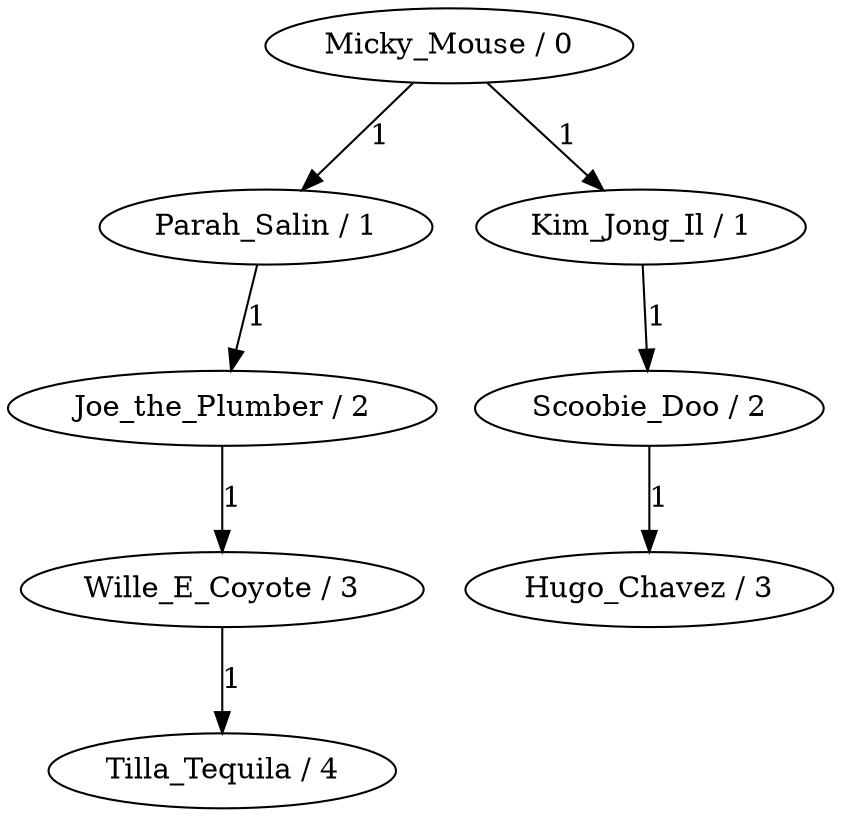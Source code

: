 digraph G {

Micky_Mouse [label="Micky_Mouse / 0"]
Parah_Salin [label="Parah_Salin / 1"]
Joe_the_Plumber [label="Joe_the_Plumber / 2"]
Wille_E_Coyote [label="Wille_E_Coyote / 3"]
Tilla_Tequila [label="Tilla_Tequila / 4"]
Kim_Jong_Il [label="Kim_Jong_Il / 1"]
Scoobie_Doo [label="Scoobie_Doo / 2"]
Hugo_Chavez [label="Hugo_Chavez / 3"]

Micky_Mouse -> Parah_Salin [ label = "1"]
Micky_Mouse -> Kim_Jong_Il [ label = "1"]
Parah_Salin -> Joe_the_Plumber [ label = "1"]
Joe_the_Plumber -> Wille_E_Coyote [ label = "1"]
Wille_E_Coyote -> Tilla_Tequila [ label = "1"]
Kim_Jong_Il -> Scoobie_Doo [ label = "1"]
Scoobie_Doo -> Hugo_Chavez [ label = "1"]

}